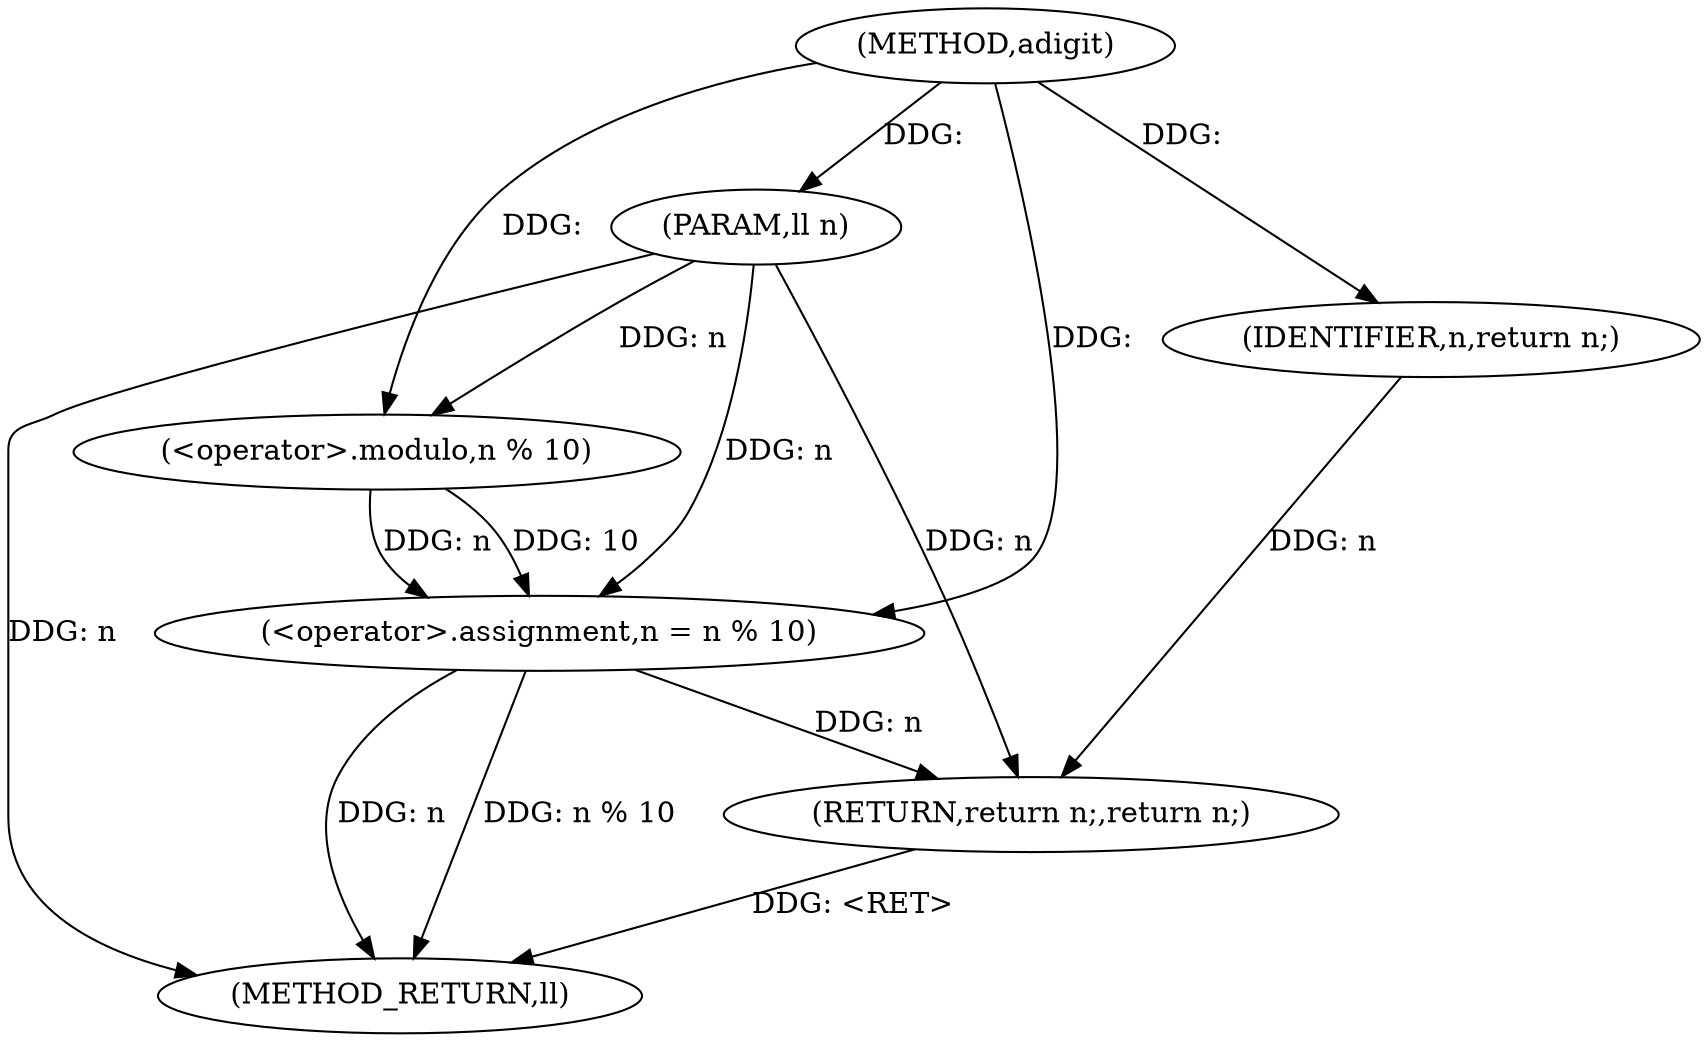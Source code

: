 digraph "adigit" {  
"1000122" [label = "(METHOD,adigit)" ]
"1000132" [label = "(METHOD_RETURN,ll)" ]
"1000123" [label = "(PARAM,ll n)" ]
"1000125" [label = "(<operator>.assignment,n = n % 10)" ]
"1000130" [label = "(RETURN,return n;,return n;)" ]
"1000131" [label = "(IDENTIFIER,n,return n;)" ]
"1000127" [label = "(<operator>.modulo,n % 10)" ]
  "1000123" -> "1000132"  [ label = "DDG: n"] 
  "1000125" -> "1000132"  [ label = "DDG: n"] 
  "1000125" -> "1000132"  [ label = "DDG: n % 10"] 
  "1000130" -> "1000132"  [ label = "DDG: <RET>"] 
  "1000122" -> "1000123"  [ label = "DDG: "] 
  "1000127" -> "1000125"  [ label = "DDG: n"] 
  "1000127" -> "1000125"  [ label = "DDG: 10"] 
  "1000131" -> "1000130"  [ label = "DDG: n"] 
  "1000125" -> "1000130"  [ label = "DDG: n"] 
  "1000123" -> "1000130"  [ label = "DDG: n"] 
  "1000123" -> "1000125"  [ label = "DDG: n"] 
  "1000122" -> "1000125"  [ label = "DDG: "] 
  "1000122" -> "1000131"  [ label = "DDG: "] 
  "1000123" -> "1000127"  [ label = "DDG: n"] 
  "1000122" -> "1000127"  [ label = "DDG: "] 
}
